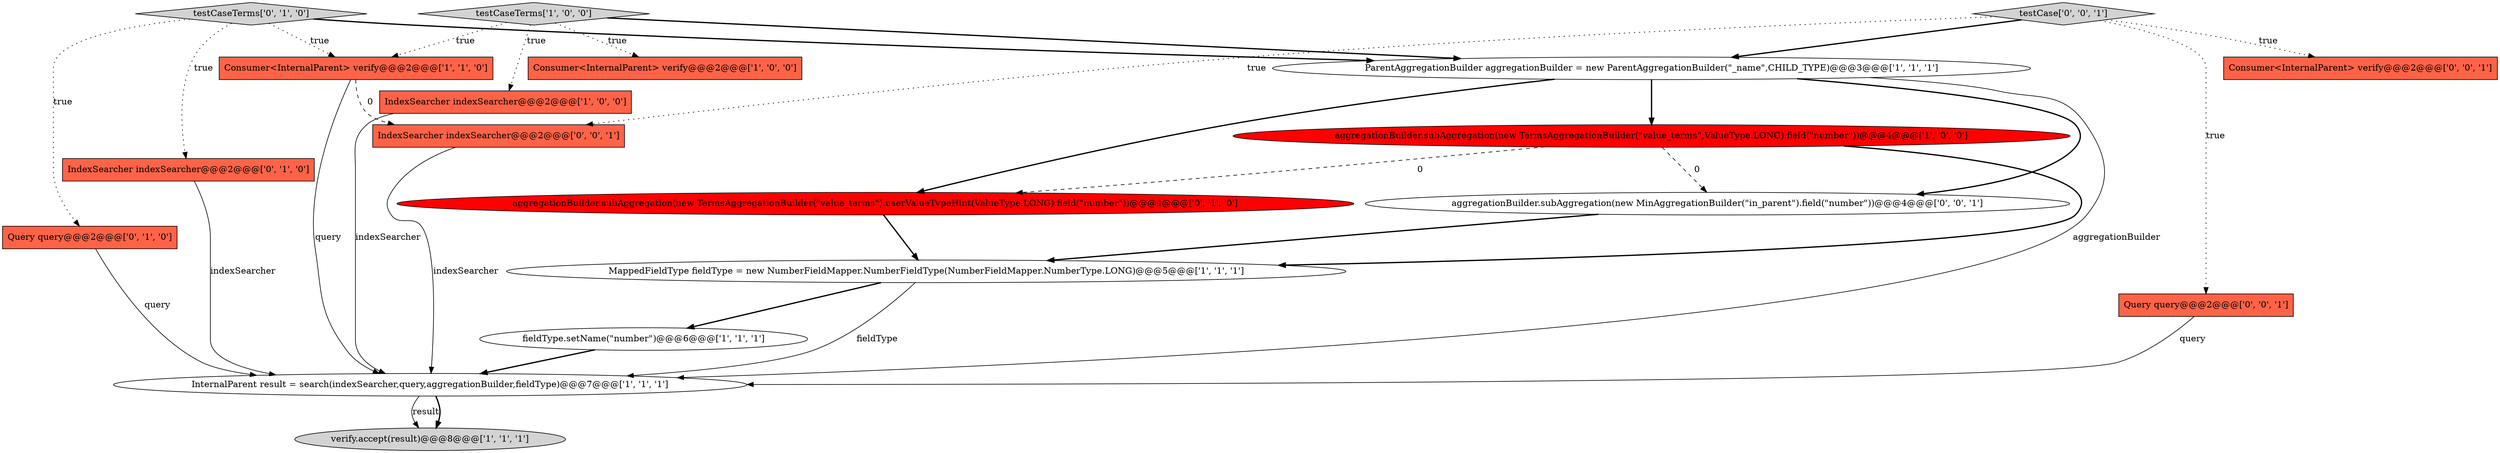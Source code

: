 digraph {
2 [style = filled, label = "Consumer<InternalParent> verify@@@2@@@['1', '0', '0']", fillcolor = tomato, shape = box image = "AAA0AAABBB1BBB"];
8 [style = filled, label = "aggregationBuilder.subAggregation(new TermsAggregationBuilder(\"value_terms\",ValueType.LONG).field(\"number\"))@@@4@@@['1', '0', '0']", fillcolor = red, shape = ellipse image = "AAA1AAABBB1BBB"];
11 [style = filled, label = "IndexSearcher indexSearcher@@@2@@@['0', '1', '0']", fillcolor = tomato, shape = box image = "AAA0AAABBB2BBB"];
6 [style = filled, label = "fieldType.setName(\"number\")@@@6@@@['1', '1', '1']", fillcolor = white, shape = ellipse image = "AAA0AAABBB1BBB"];
12 [style = filled, label = "aggregationBuilder.subAggregation(new TermsAggregationBuilder(\"value_terms\").userValueTypeHint(ValueType.LONG).field(\"number\"))@@@4@@@['0', '1', '0']", fillcolor = red, shape = ellipse image = "AAA1AAABBB2BBB"];
14 [style = filled, label = "testCase['0', '0', '1']", fillcolor = lightgray, shape = diamond image = "AAA0AAABBB3BBB"];
10 [style = filled, label = "Query query@@@2@@@['0', '1', '0']", fillcolor = tomato, shape = box image = "AAA0AAABBB2BBB"];
3 [style = filled, label = "IndexSearcher indexSearcher@@@2@@@['1', '0', '0']", fillcolor = tomato, shape = box image = "AAA0AAABBB1BBB"];
13 [style = filled, label = "testCaseTerms['0', '1', '0']", fillcolor = lightgray, shape = diamond image = "AAA0AAABBB2BBB"];
16 [style = filled, label = "Consumer<InternalParent> verify@@@2@@@['0', '0', '1']", fillcolor = tomato, shape = box image = "AAA0AAABBB3BBB"];
15 [style = filled, label = "Query query@@@2@@@['0', '0', '1']", fillcolor = tomato, shape = box image = "AAA0AAABBB3BBB"];
1 [style = filled, label = "testCaseTerms['1', '0', '0']", fillcolor = lightgray, shape = diamond image = "AAA0AAABBB1BBB"];
18 [style = filled, label = "aggregationBuilder.subAggregation(new MinAggregationBuilder(\"in_parent\").field(\"number\"))@@@4@@@['0', '0', '1']", fillcolor = white, shape = ellipse image = "AAA0AAABBB3BBB"];
17 [style = filled, label = "IndexSearcher indexSearcher@@@2@@@['0', '0', '1']", fillcolor = tomato, shape = box image = "AAA0AAABBB3BBB"];
0 [style = filled, label = "verify.accept(result)@@@8@@@['1', '1', '1']", fillcolor = lightgray, shape = ellipse image = "AAA0AAABBB1BBB"];
4 [style = filled, label = "MappedFieldType fieldType = new NumberFieldMapper.NumberFieldType(NumberFieldMapper.NumberType.LONG)@@@5@@@['1', '1', '1']", fillcolor = white, shape = ellipse image = "AAA0AAABBB1BBB"];
7 [style = filled, label = "ParentAggregationBuilder aggregationBuilder = new ParentAggregationBuilder(\"_name\",CHILD_TYPE)@@@3@@@['1', '1', '1']", fillcolor = white, shape = ellipse image = "AAA0AAABBB1BBB"];
5 [style = filled, label = "InternalParent result = search(indexSearcher,query,aggregationBuilder,fieldType)@@@7@@@['1', '1', '1']", fillcolor = white, shape = ellipse image = "AAA0AAABBB1BBB"];
9 [style = filled, label = "Consumer<InternalParent> verify@@@2@@@['1', '1', '0']", fillcolor = tomato, shape = box image = "AAA0AAABBB1BBB"];
9->5 [style = solid, label="query"];
5->0 [style = solid, label="result"];
7->5 [style = solid, label="aggregationBuilder"];
10->5 [style = solid, label="query"];
11->5 [style = solid, label="indexSearcher"];
4->6 [style = bold, label=""];
7->12 [style = bold, label=""];
8->12 [style = dashed, label="0"];
17->5 [style = solid, label="indexSearcher"];
4->5 [style = solid, label="fieldType"];
7->8 [style = bold, label=""];
13->10 [style = dotted, label="true"];
1->7 [style = bold, label=""];
14->7 [style = bold, label=""];
1->3 [style = dotted, label="true"];
14->16 [style = dotted, label="true"];
14->17 [style = dotted, label="true"];
6->5 [style = bold, label=""];
14->15 [style = dotted, label="true"];
18->4 [style = bold, label=""];
3->5 [style = solid, label="indexSearcher"];
5->0 [style = bold, label=""];
12->4 [style = bold, label=""];
13->7 [style = bold, label=""];
1->9 [style = dotted, label="true"];
9->17 [style = dashed, label="0"];
15->5 [style = solid, label="query"];
7->18 [style = bold, label=""];
13->11 [style = dotted, label="true"];
8->18 [style = dashed, label="0"];
8->4 [style = bold, label=""];
1->2 [style = dotted, label="true"];
13->9 [style = dotted, label="true"];
}
